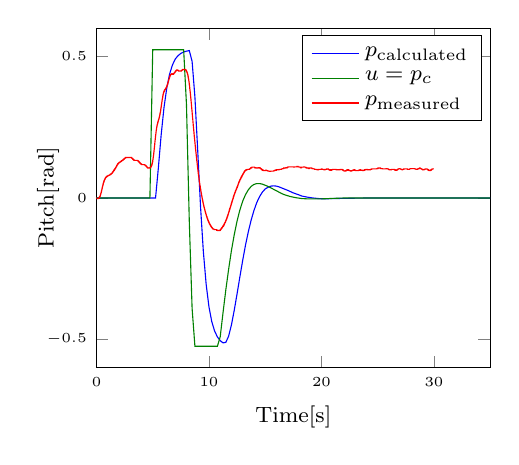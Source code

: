 % This file was created by matlab2tikz.
%
%The latest updates can be retrieved from
%  http://www.mathworks.com/matlabcentral/fileexchange/22022-matlab2tikz-matlab2tikz
%where you can also make suggestions and rate matlab2tikz.
%
\begin{tikzpicture}

\begin{axis}[%
width = 5cm,
at={(0.772in,0.516in)},
scale only axis,
xmin=0,
xmax=35,
xlabel={\footnotesize{Time[s]}},
ymin=-0.6,
ymax=0.6,
ylabel={\footnotesize{Pitch[rad]}},
axis background/.style={fill=white},
ticklabel style = {font=\tiny},
ylabel shift = -0.4cm,
legend style={legend cell align=left, align=left, draw=black, font = \footnotesize}
]
\addplot [color=blue]
  table[row sep=crcr]{%
0	0\\
5.25	0\\
5.5	0.106\\
5.75	0.223\\
6	0.319\\
6.25	0.389\\
6.5	0.438\\
6.75	0.47\\
7	0.491\\
7.25	0.503\\
7.5	0.511\\
7.75	0.516\\
8	0.519\\
8.25	0.521\\
8.5	0.483\\
8.75	0.357\\
9	0.167\\
9.25	-0.03\\
9.5	-0.189\\
9.75	-0.305\\
10	-0.385\\
10.25	-0.437\\
10.5	-0.47\\
10.75	-0.491\\
11	-0.504\\
11.25	-0.512\\
11.5	-0.51\\
11.75	-0.488\\
12	-0.448\\
12.25	-0.396\\
12.5	-0.338\\
12.75	-0.278\\
13	-0.22\\
13.25	-0.166\\
13.5	-0.119\\
13.75	-0.078\\
14	-0.044\\
14.25	-0.016\\
14.5	0.005\\
14.75	0.021\\
15	0.032\\
15.25	0.038\\
15.5	0.042\\
15.75	0.043\\
16	0.042\\
16.25	0.039\\
16.5	0.035\\
17	0.027\\
17.5	0.018\\
18	0.011\\
18.25	0.007\\
18.5	0.005\\
18.75	0.003\\
19.25	-0.0\\
19.75	-0.002\\
20.25	-0.003\\
21	-0.002\\
24	2.245e-05\\
26	0.0\\
34.75	0\\
35	0\\
};
\addlegendentry{$p_{\text{calculated}}$}

\addplot [color=black!50!green]
  table[row sep=crcr]{%
0	0\\
4.75	0\\
5	0.524\\
7.75	0.524\\
8	0.33\\
8.25	-0.082\\
8.5	-0.39\\
8.75	-0.524\\
10.75	-0.524\\
11	-0.49\\
11.25	-0.405\\
11.5	-0.324\\
11.75	-0.251\\
12	-0.185\\
12.25	-0.129\\
12.5	-0.081\\
12.75	-0.042\\
13	-0.011\\
13.25	0.012\\
13.5	0.029\\
13.75	0.041\\
14	0.048\\
14.25	0.051\\
14.5	0.051\\
14.75	0.049\\
15	0.045\\
15.25	0.041\\
16.5	0.015\\
16.75	0.011\\
17	0.008\\
17.25	0.005\\
17.5	0.003\\
17.75	0.001\\
18.25	-0.002\\
18.75	-0.003\\
19.25	-0.003\\
20	-0.003\\
22	-0.0\\
23.5	0.0\\
28.75	-1.131e-07\\
35	0\\
};
\addlegendentry{$u = p_c$}

\addplot [color=red]
  table[row sep=crcr]{%
0	0\\
0.016	0\\
0.018	-0.002\\
0.186	-0.002\\
0.188	0\\
0.23	0\\
0.232	0.002\\
0.258	0.002\\
0.26	0.003\\
0.284	0.003\\
0.286	0.005\\
0.3	0.005\\
0.302	0.006\\
0.322	0.006\\
0.324	0.008\\
0.334	0.008\\
0.336	0.009\\
0.348	0.009\\
0.35	0.011\\
0.362	0.011\\
0.364	0.012\\
0.374	0.012\\
0.376	0.014\\
0.38	0.014\\
0.382	0.015\\
0.392	0.015\\
0.394	0.017\\
0.406	0.017\\
0.408	0.018\\
0.418	0.018\\
0.42	0.02\\
0.422	0.02\\
0.424	0.021\\
0.434	0.021\\
0.436	0.023\\
0.446	0.023\\
0.448	0.025\\
0.45	0.025\\
0.452	0.026\\
0.462	0.026\\
0.464	0.028\\
0.47	0.028\\
0.472	0.029\\
0.48	0.029\\
0.482	0.031\\
0.486	0.031\\
0.488	0.032\\
0.498	0.032\\
0.5	0.034\\
0.508	0.034\\
0.51	0.035\\
0.514	0.035\\
0.516	0.037\\
0.524	0.037\\
0.526	0.038\\
0.53	0.038\\
0.532	0.04\\
0.54	0.04\\
0.542	0.041\\
0.55	0.041\\
0.552	0.043\\
0.558	0.043\\
0.56	0.044\\
0.57	0.044\\
0.572	0.046\\
0.578	0.046\\
0.58	0.048\\
0.588	0.048\\
0.59	0.049\\
0.6	0.049\\
0.602	0.051\\
0.61	0.051\\
0.612	0.052\\
0.618	0.052\\
0.62	0.054\\
0.63	0.054\\
0.632	0.055\\
0.644	0.055\\
0.646	0.057\\
0.654	0.057\\
0.656	0.058\\
0.668	0.058\\
0.67	0.06\\
0.682	0.06\\
0.684	0.061\\
0.698	0.061\\
0.7	0.063\\
0.712	0.063\\
0.714	0.064\\
0.726	0.064\\
0.728	0.066\\
0.746	0.066\\
0.748	0.067\\
0.766	0.067\\
0.768	0.069\\
0.788	0.069\\
0.79	0.071\\
0.81	0.071\\
0.812	0.072\\
0.842	0.072\\
0.844	0.074\\
0.874	0.074\\
0.876	0.075\\
0.916	0.075\\
0.918	0.077\\
0.966	0.077\\
0.968	0.078\\
1.044	0.078\\
1.046	0.08\\
1.122	0.08\\
1.124	0.081\\
1.194	0.081\\
1.196	0.083\\
1.254	0.083\\
1.256	0.084\\
1.304	0.084\\
1.306	0.086\\
1.344	0.086\\
1.346	0.087\\
1.382	0.087\\
1.384	0.089\\
1.412	0.089\\
1.414	0.091\\
1.442	0.091\\
1.444	0.092\\
1.472	0.092\\
1.474	0.094\\
1.502	0.094\\
1.504	0.095\\
1.528	0.095\\
1.53	0.097\\
1.556	0.097\\
1.558	0.098\\
1.58	0.098\\
1.582	0.1\\
1.604	0.1\\
1.606	0.101\\
1.624	0.101\\
1.626	0.103\\
1.648	0.103\\
1.65	0.104\\
1.672	0.104\\
1.674	0.106\\
1.7	0.106\\
1.702	0.107\\
1.72	0.107\\
1.722	0.109\\
1.742	0.109\\
1.744	0.11\\
1.762	0.11\\
1.764	0.112\\
1.784	0.112\\
1.786	0.114\\
1.804	0.114\\
1.806	0.115\\
1.826	0.115\\
1.828	0.117\\
1.854	0.117\\
1.856	0.118\\
1.88	0.118\\
1.882	0.12\\
1.904	0.12\\
1.906	0.121\\
1.94	0.121\\
1.942	0.123\\
1.978	0.123\\
1.98	0.124\\
2.018	0.124\\
2.02	0.126\\
2.06	0.126\\
2.062	0.127\\
2.122	0.127\\
2.124	0.129\\
2.184	0.129\\
2.186	0.13\\
2.238	0.13\\
2.24	0.132\\
2.284	0.132\\
2.286	0.133\\
2.346	0.133\\
2.348	0.135\\
2.394	0.135\\
2.396	0.137\\
2.44	0.137\\
2.442	0.138\\
2.476	0.138\\
2.478	0.14\\
2.528	0.14\\
2.53	0.141\\
2.58	0.141\\
2.582	0.143\\
3.122	0.143\\
3.124	0.141\\
3.166	0.141\\
3.168	0.14\\
3.208	0.14\\
3.21	0.138\\
3.244	0.138\\
3.246	0.137\\
3.28	0.137\\
3.282	0.135\\
3.332	0.135\\
3.334	0.133\\
3.654	0.133\\
3.656	0.132\\
3.7	0.132\\
3.702	0.13\\
3.734	0.13\\
3.736	0.129\\
3.776	0.129\\
3.778	0.127\\
3.806	0.127\\
3.808	0.126\\
3.846	0.126\\
3.848	0.124\\
3.878	0.124\\
3.88	0.123\\
3.908	0.123\\
3.91	0.121\\
3.95	0.121\\
3.952	0.12\\
4.008	0.12\\
4.01	0.118\\
4.258	0.118\\
4.26	0.117\\
4.33	0.117\\
4.332	0.115\\
4.384	0.115\\
4.386	0.114\\
4.416	0.114\\
4.418	0.112\\
4.454	0.112\\
4.456	0.11\\
4.482	0.11\\
4.484	0.109\\
4.518	0.109\\
4.52	0.107\\
4.56	0.107\\
4.562	0.106\\
4.754	0.106\\
4.756	0.107\\
4.798	0.107\\
4.8	0.109\\
4.836	0.109\\
4.838	0.11\\
4.862	0.11\\
4.864	0.112\\
4.88	0.112\\
4.882	0.114\\
4.896	0.114\\
4.898	0.115\\
4.91	0.115\\
4.912	0.117\\
4.922	0.117\\
4.924	0.118\\
4.934	0.118\\
4.936	0.12\\
4.944	0.12\\
4.946	0.121\\
4.954	0.121\\
4.956	0.123\\
4.964	0.123\\
4.966	0.124\\
4.972	0.124\\
4.974	0.126\\
4.978	0.126\\
4.98	0.127\\
4.986	0.127\\
4.988	0.129\\
4.994	0.129\\
4.996	0.13\\
5	0.13\\
5.002	0.132\\
5.006	0.132\\
5.008	0.133\\
5.014	0.133\\
5.016	0.135\\
5.018	0.135\\
5.02	0.137\\
5.026	0.137\\
5.028	0.138\\
5.03	0.138\\
5.032	0.14\\
5.036	0.14\\
5.038	0.141\\
5.042	0.141\\
5.044	0.143\\
5.048	0.143\\
5.05	0.144\\
5.052	0.144\\
5.054	0.146\\
5.058	0.146\\
5.06	0.147\\
5.062	0.147\\
5.064	0.149\\
5.068	0.149\\
5.07	0.15\\
5.072	0.15\\
5.074	0.152\\
5.076	0.152\\
5.078	0.153\\
5.082	0.153\\
5.084	0.155\\
5.086	0.155\\
5.088	0.156\\
5.09	0.156\\
5.092	0.158\\
5.094	0.158\\
5.096	0.16\\
5.098	0.16\\
5.1	0.161\\
5.104	0.161\\
5.106	0.163\\
5.108	0.163\\
5.11	0.164\\
5.112	0.164\\
5.114	0.166\\
5.116	0.166\\
5.118	0.167\\
5.12	0.167\\
5.122	0.169\\
5.124	0.169\\
5.126	0.17\\
5.128	0.17\\
5.13	0.172\\
5.132	0.172\\
5.134	0.173\\
5.136	0.173\\
5.138	0.175\\
5.14	0.175\\
5.142	0.176\\
5.144	0.176\\
5.146	0.178\\
5.148	0.178\\
5.15	0.179\\
5.152	0.179\\
5.154	0.181\\
5.156	0.181\\
5.158	0.183\\
5.16	0.183\\
5.162	0.184\\
5.164	0.184\\
5.166	0.186\\
5.168	0.186\\
5.172	0.189\\
5.174	0.189\\
5.176	0.19\\
5.178	0.19\\
5.18	0.192\\
5.182	0.192\\
5.184	0.193\\
5.186	0.193\\
5.188	0.195\\
5.19	0.195\\
5.192	0.196\\
5.194	0.196\\
5.196	0.198\\
5.198	0.198\\
5.2	0.199\\
5.202	0.199\\
5.204	0.201\\
5.206	0.201\\
5.208	0.202\\
5.21	0.202\\
5.212	0.204\\
5.214	0.204\\
5.216	0.206\\
5.218	0.206\\
5.22	0.207\\
5.222	0.207\\
5.224	0.209\\
5.226	0.209\\
5.228	0.21\\
5.23	0.21\\
5.232	0.212\\
5.234	0.212\\
5.236	0.213\\
5.24	0.213\\
5.242	0.215\\
5.244	0.215\\
5.246	0.216\\
5.248	0.216\\
5.25	0.218\\
5.252	0.218\\
5.254	0.219\\
5.256	0.219\\
5.258	0.221\\
5.26	0.221\\
5.262	0.222\\
5.264	0.222\\
5.266	0.224\\
5.27	0.224\\
5.272	0.225\\
5.274	0.225\\
5.276	0.227\\
5.278	0.227\\
5.28	0.229\\
5.282	0.229\\
5.284	0.23\\
5.288	0.23\\
5.29	0.232\\
5.294	0.232\\
5.296	0.233\\
5.298	0.233\\
5.3	0.235\\
5.302	0.235\\
5.304	0.236\\
5.308	0.236\\
5.31	0.238\\
5.312	0.238\\
5.314	0.239\\
5.318	0.239\\
5.32	0.241\\
5.324	0.241\\
5.326	0.242\\
5.33	0.242\\
5.332	0.244\\
5.336	0.244\\
5.338	0.245\\
5.342	0.245\\
5.344	0.247\\
5.35	0.247\\
5.352	0.249\\
5.354	0.249\\
5.356	0.25\\
5.362	0.25\\
5.364	0.252\\
5.368	0.252\\
5.37	0.253\\
5.376	0.253\\
5.378	0.255\\
5.382	0.255\\
5.384	0.256\\
5.392	0.256\\
5.394	0.258\\
5.4	0.258\\
5.402	0.259\\
5.408	0.259\\
5.41	0.261\\
5.418	0.261\\
5.42	0.262\\
5.428	0.262\\
5.43	0.264\\
5.436	0.264\\
5.438	0.265\\
5.448	0.265\\
5.45	0.267\\
5.458	0.267\\
5.46	0.268\\
5.47	0.268\\
5.472	0.27\\
5.48	0.27\\
5.482	0.272\\
5.492	0.272\\
5.494	0.273\\
5.504	0.273\\
5.506	0.275\\
5.518	0.275\\
5.52	0.276\\
5.528	0.276\\
5.53	0.278\\
5.538	0.278\\
5.54	0.279\\
5.548	0.279\\
5.55	0.281\\
5.56	0.281\\
5.562	0.282\\
5.57	0.282\\
5.572	0.284\\
5.58	0.284\\
5.582	0.285\\
5.588	0.285\\
5.59	0.287\\
5.598	0.287\\
5.6	0.288\\
5.608	0.288\\
5.61	0.29\\
5.616	0.29\\
5.618	0.291\\
5.624	0.291\\
5.626	0.293\\
5.632	0.293\\
5.634	0.295\\
5.64	0.295\\
5.642	0.296\\
5.646	0.296\\
5.648	0.298\\
5.654	0.298\\
5.656	0.299\\
5.66	0.299\\
5.662	0.301\\
5.668	0.301\\
5.67	0.302\\
5.674	0.302\\
5.676	0.304\\
5.682	0.304\\
5.684	0.305\\
5.688	0.305\\
5.69	0.307\\
5.696	0.307\\
5.698	0.308\\
5.7	0.308\\
5.702	0.31\\
5.708	0.31\\
5.71	0.311\\
5.714	0.311\\
5.716	0.313\\
5.72	0.313\\
5.722	0.314\\
5.726	0.314\\
5.728	0.316\\
5.73	0.316\\
5.732	0.318\\
5.738	0.318\\
5.74	0.319\\
5.742	0.319\\
5.744	0.321\\
5.748	0.321\\
5.75	0.322\\
5.754	0.322\\
5.756	0.324\\
5.758	0.324\\
5.76	0.325\\
5.764	0.325\\
5.766	0.327\\
5.77	0.327\\
5.772	0.328\\
5.776	0.328\\
5.778	0.33\\
5.782	0.33\\
5.784	0.331\\
5.786	0.331\\
5.788	0.333\\
5.792	0.333\\
5.794	0.334\\
5.798	0.334\\
5.8	0.336\\
5.804	0.336\\
5.806	0.337\\
5.81	0.337\\
5.812	0.339\\
5.814	0.339\\
5.816	0.341\\
5.82	0.341\\
5.822	0.342\\
5.828	0.342\\
5.83	0.344\\
5.832	0.344\\
5.834	0.345\\
5.838	0.345\\
5.84	0.347\\
5.844	0.347\\
5.846	0.348\\
5.85	0.348\\
5.852	0.35\\
5.858	0.35\\
5.86	0.351\\
5.862	0.351\\
5.864	0.353\\
5.87	0.353\\
5.872	0.354\\
5.874	0.354\\
5.876	0.356\\
5.882	0.356\\
5.884	0.357\\
5.888	0.357\\
5.89	0.359\\
5.896	0.359\\
5.898	0.36\\
5.902	0.36\\
5.904	0.362\\
5.912	0.362\\
5.914	0.364\\
5.918	0.364\\
5.92	0.365\\
5.926	0.365\\
5.928	0.367\\
5.936	0.367\\
5.938	0.368\\
5.944	0.368\\
5.946	0.37\\
5.954	0.37\\
5.956	0.371\\
5.966	0.371\\
5.968	0.373\\
5.978	0.373\\
5.98	0.374\\
5.992	0.374\\
5.994	0.376\\
6.008	0.376\\
6.01	0.377\\
6.022	0.377\\
6.024	0.379\\
6.038	0.379\\
6.04	0.38\\
6.058	0.38\\
6.06	0.382\\
6.084	0.382\\
6.086	0.383\\
6.11	0.383\\
6.112	0.385\\
6.14	0.385\\
6.142	0.387\\
6.168	0.387\\
6.17	0.388\\
6.186	0.388\\
6.188	0.39\\
6.21	0.39\\
6.212	0.391\\
6.226	0.391\\
6.228	0.393\\
6.242	0.393\\
6.244	0.394\\
6.258	0.394\\
6.26	0.396\\
6.272	0.396\\
6.274	0.397\\
6.286	0.397\\
6.288	0.399\\
6.3	0.399\\
6.302	0.4\\
6.312	0.4\\
6.314	0.402\\
6.322	0.402\\
6.324	0.403\\
6.334	0.403\\
6.336	0.405\\
6.346	0.405\\
6.348	0.407\\
6.358	0.407\\
6.36	0.408\\
6.366	0.408\\
6.368	0.41\\
6.378	0.41\\
6.38	0.411\\
6.39	0.411\\
6.392	0.413\\
6.4	0.413\\
6.402	0.414\\
6.408	0.414\\
6.41	0.416\\
6.42	0.416\\
6.422	0.417\\
6.432	0.417\\
6.434	0.419\\
6.442	0.419\\
6.444	0.42\\
6.452	0.42\\
6.454	0.422\\
6.464	0.422\\
6.466	0.423\\
6.476	0.423\\
6.478	0.425\\
6.49	0.425\\
6.492	0.426\\
6.5	0.426\\
6.502	0.428\\
6.512	0.428\\
6.514	0.43\\
6.526	0.43\\
6.528	0.431\\
6.544	0.431\\
6.546	0.433\\
6.56	0.433\\
6.562	0.434\\
6.586	0.434\\
6.588	0.436\\
6.616	0.436\\
6.618	0.437\\
6.692	0.437\\
6.694	0.439\\
6.696	0.439\\
6.698	0.437\\
6.704	0.437\\
6.706	0.439\\
6.71	0.439\\
6.712	0.437\\
6.828	0.437\\
6.83	0.439\\
6.872	0.439\\
6.874	0.44\\
6.908	0.44\\
6.91	0.442\\
6.938	0.442\\
6.94	0.443\\
6.966	0.443\\
6.968	0.445\\
6.984	0.445\\
6.986	0.446\\
7.012	0.446\\
7.014	0.448\\
7.04	0.448\\
7.042	0.449\\
7.082	0.449\\
7.084	0.451\\
7.126	0.451\\
7.128	0.453\\
7.208	0.453\\
7.21	0.451\\
7.214	0.451\\
7.216	0.453\\
7.218	0.453\\
7.22	0.451\\
7.28	0.451\\
7.282	0.449\\
7.54	0.449\\
7.542	0.451\\
7.608	0.451\\
7.61	0.453\\
7.668	0.453\\
7.67	0.454\\
7.91	0.454\\
7.912	0.453\\
7.956	0.453\\
7.958	0.451\\
7.98	0.451\\
7.982	0.449\\
8.004	0.449\\
8.006	0.448\\
8.02	0.448\\
8.022	0.446\\
8.036	0.446\\
8.038	0.445\\
8.05	0.445\\
8.052	0.443\\
8.064	0.443\\
8.066	0.442\\
8.076	0.442\\
8.078	0.44\\
8.09	0.44\\
8.092	0.439\\
8.096	0.439\\
8.098	0.437\\
8.108	0.437\\
8.11	0.436\\
8.118	0.436\\
8.12	0.434\\
8.124	0.434\\
8.126	0.433\\
8.134	0.433\\
8.136	0.431\\
8.142	0.431\\
8.144	0.43\\
8.15	0.43\\
8.152	0.428\\
8.156	0.428\\
8.158	0.426\\
8.164	0.426\\
8.166	0.425\\
8.172	0.425\\
8.174	0.423\\
8.178	0.423\\
8.18	0.422\\
8.184	0.422\\
8.186	0.42\\
8.19	0.42\\
8.192	0.419\\
8.196	0.419\\
8.198	0.417\\
8.204	0.417\\
8.206	0.416\\
8.208	0.416\\
8.21	0.414\\
8.214	0.414\\
8.216	0.413\\
8.22	0.413\\
8.222	0.411\\
8.224	0.411\\
8.226	0.41\\
8.23	0.41\\
8.232	0.408\\
8.236	0.408\\
8.238	0.407\\
8.24	0.407\\
8.242	0.405\\
8.246	0.405\\
8.248	0.403\\
8.25	0.403\\
8.252	0.402\\
8.256	0.402\\
8.258	0.4\\
8.26	0.4\\
8.262	0.399\\
8.266	0.399\\
8.268	0.397\\
8.27	0.397\\
8.272	0.396\\
8.274	0.396\\
8.276	0.394\\
8.28	0.394\\
8.282	0.393\\
8.284	0.393\\
8.286	0.391\\
8.288	0.391\\
8.29	0.39\\
8.292	0.39\\
8.294	0.388\\
8.298	0.388\\
8.3	0.387\\
8.302	0.387\\
8.304	0.385\\
8.306	0.385\\
8.308	0.383\\
8.31	0.383\\
8.312	0.382\\
8.314	0.382\\
8.316	0.38\\
8.318	0.38\\
8.32	0.379\\
8.322	0.379\\
8.324	0.377\\
8.326	0.377\\
8.328	0.376\\
8.33	0.376\\
8.332	0.374\\
8.334	0.374\\
8.336	0.373\\
8.338	0.373\\
8.34	0.371\\
8.342	0.371\\
8.344	0.37\\
8.346	0.37\\
8.348	0.368\\
8.35	0.368\\
8.352	0.367\\
8.354	0.367\\
8.356	0.365\\
8.358	0.365\\
8.362	0.362\\
8.364	0.362\\
8.366	0.36\\
8.37	0.36\\
8.374	0.357\\
8.376	0.357\\
8.378	0.356\\
8.38	0.356\\
8.382	0.354\\
8.384	0.354\\
8.386	0.353\\
8.388	0.353\\
8.392	0.35\\
8.394	0.35\\
8.396	0.348\\
8.4	0.348\\
8.404	0.345\\
8.406	0.345\\
8.408	0.344\\
8.41	0.344\\
8.412	0.342\\
8.414	0.342\\
8.418	0.339\\
8.42	0.339\\
8.422	0.337\\
8.424	0.337\\
8.426	0.336\\
8.428	0.336\\
8.432	0.333\\
8.434	0.333\\
8.436	0.331\\
8.438	0.331\\
8.44	0.33\\
8.442	0.33\\
8.444	0.328\\
8.446	0.328\\
8.45	0.325\\
8.452	0.325\\
8.454	0.324\\
8.456	0.324\\
8.458	0.322\\
8.46	0.322\\
8.464	0.319\\
8.466	0.319\\
8.468	0.318\\
8.47	0.318\\
8.472	0.316\\
8.474	0.316\\
8.478	0.313\\
8.48	0.313\\
8.482	0.311\\
8.484	0.311\\
8.486	0.31\\
8.488	0.31\\
8.492	0.307\\
8.494	0.307\\
8.496	0.305\\
8.498	0.305\\
8.5	0.304\\
8.502	0.304\\
8.506	0.301\\
8.508	0.301\\
8.51	0.299\\
8.512	0.299\\
8.516	0.296\\
8.518	0.296\\
8.522	0.293\\
8.524	0.293\\
8.526	0.291\\
8.528	0.291\\
8.53	0.29\\
8.532	0.29\\
8.536	0.287\\
8.538	0.287\\
8.54	0.285\\
8.542	0.285\\
8.544	0.284\\
8.546	0.284\\
8.55	0.281\\
8.552	0.281\\
8.554	0.279\\
8.556	0.279\\
8.558	0.278\\
8.56	0.278\\
8.564	0.275\\
8.566	0.275\\
8.568	0.273\\
8.57	0.273\\
8.572	0.272\\
8.574	0.272\\
8.578	0.268\\
8.58	0.268\\
8.582	0.267\\
8.584	0.267\\
8.586	0.265\\
8.588	0.265\\
8.592	0.262\\
8.594	0.262\\
8.596	0.261\\
8.598	0.261\\
8.602	0.258\\
8.604	0.258\\
8.606	0.256\\
8.608	0.256\\
8.61	0.255\\
8.612	0.255\\
8.616	0.252\\
8.618	0.252\\
8.62	0.25\\
8.622	0.25\\
8.624	0.249\\
8.626	0.249\\
8.628	0.247\\
8.63	0.247\\
8.634	0.244\\
8.636	0.244\\
8.638	0.242\\
8.64	0.242\\
8.642	0.241\\
8.644	0.241\\
8.648	0.238\\
8.65	0.238\\
8.652	0.236\\
8.654	0.236\\
8.656	0.235\\
8.658	0.235\\
8.66	0.233\\
8.662	0.233\\
8.664	0.232\\
8.666	0.232\\
8.67	0.229\\
8.672	0.229\\
8.674	0.227\\
8.676	0.227\\
8.678	0.225\\
8.68	0.225\\
8.682	0.224\\
8.684	0.224\\
8.688	0.221\\
8.69	0.221\\
8.692	0.219\\
8.694	0.219\\
8.696	0.218\\
8.698	0.218\\
8.7	0.216\\
8.702	0.216\\
8.704	0.215\\
8.706	0.215\\
8.708	0.213\\
8.71	0.213\\
8.712	0.212\\
8.714	0.212\\
8.718	0.209\\
8.72	0.209\\
8.722	0.207\\
8.724	0.207\\
8.726	0.206\\
8.728	0.206\\
8.73	0.204\\
8.732	0.204\\
8.734	0.202\\
8.736	0.202\\
8.738	0.201\\
8.74	0.201\\
8.742	0.199\\
8.744	0.199\\
8.746	0.198\\
8.748	0.198\\
8.75	0.196\\
8.752	0.196\\
8.754	0.195\\
8.756	0.195\\
8.758	0.193\\
8.76	0.193\\
8.762	0.192\\
8.764	0.192\\
8.766	0.19\\
8.768	0.19\\
8.77	0.189\\
8.772	0.189\\
8.776	0.186\\
8.78	0.186\\
8.782	0.184\\
8.784	0.184\\
8.786	0.183\\
8.788	0.183\\
8.792	0.179\\
8.796	0.179\\
8.798	0.178\\
8.8	0.178\\
8.804	0.175\\
8.806	0.175\\
8.808	0.173\\
8.81	0.173\\
8.812	0.172\\
8.816	0.172\\
8.82	0.169\\
8.822	0.169\\
8.824	0.167\\
8.828	0.167\\
8.83	0.166\\
8.832	0.166\\
8.836	0.163\\
8.84	0.163\\
8.842	0.161\\
8.844	0.161\\
8.846	0.16\\
8.848	0.16\\
8.85	0.158\\
8.852	0.158\\
8.854	0.156\\
8.856	0.156\\
8.858	0.155\\
8.86	0.155\\
8.862	0.153\\
8.864	0.153\\
8.866	0.152\\
8.868	0.152\\
8.87	0.15\\
8.872	0.15\\
8.874	0.149\\
8.876	0.149\\
8.878	0.147\\
8.88	0.147\\
8.882	0.146\\
8.886	0.146\\
8.888	0.144\\
8.89	0.144\\
8.892	0.143\\
8.894	0.143\\
8.896	0.141\\
8.898	0.141\\
8.9	0.14\\
8.902	0.14\\
8.904	0.138\\
8.906	0.138\\
8.908	0.137\\
8.91	0.137\\
8.912	0.135\\
8.914	0.135\\
8.916	0.133\\
8.918	0.133\\
8.92	0.132\\
8.922	0.132\\
8.924	0.13\\
8.926	0.13\\
8.928	0.129\\
8.932	0.129\\
8.934	0.127\\
8.936	0.127\\
8.938	0.126\\
8.94	0.126\\
8.942	0.124\\
8.944	0.124\\
8.946	0.123\\
8.948	0.123\\
8.95	0.121\\
8.952	0.121\\
8.954	0.12\\
8.958	0.12\\
8.96	0.118\\
8.962	0.118\\
8.964	0.117\\
8.966	0.117\\
8.968	0.115\\
8.97	0.115\\
8.972	0.114\\
8.974	0.114\\
8.976	0.112\\
8.98	0.112\\
8.982	0.11\\
8.984	0.11\\
8.986	0.109\\
8.988	0.109\\
8.99	0.107\\
8.992	0.107\\
8.994	0.106\\
8.998	0.106\\
9	0.104\\
9.002	0.104\\
9.004	0.103\\
9.006	0.103\\
9.008	0.101\\
9.01	0.101\\
9.012	0.1\\
9.016	0.1\\
9.018	0.098\\
9.02	0.098\\
9.022	0.097\\
9.024	0.097\\
9.026	0.095\\
9.03	0.095\\
9.032	0.094\\
9.034	0.094\\
9.036	0.092\\
9.038	0.092\\
9.04	0.091\\
9.044	0.091\\
9.046	0.089\\
9.048	0.089\\
9.05	0.087\\
9.054	0.087\\
9.056	0.086\\
9.058	0.086\\
9.06	0.084\\
9.064	0.084\\
9.066	0.083\\
9.068	0.083\\
9.07	0.081\\
9.074	0.081\\
9.076	0.08\\
9.078	0.08\\
9.08	0.078\\
9.084	0.078\\
9.086	0.077\\
9.088	0.077\\
9.09	0.075\\
9.094	0.075\\
9.096	0.074\\
9.098	0.074\\
9.1	0.072\\
9.104	0.072\\
9.106	0.071\\
9.11	0.071\\
9.112	0.069\\
9.114	0.069\\
9.116	0.067\\
9.12	0.067\\
9.122	0.066\\
9.126	0.066\\
9.128	0.064\\
9.13	0.064\\
9.132	0.063\\
9.136	0.063\\
9.138	0.061\\
9.142	0.061\\
9.144	0.06\\
9.148	0.06\\
9.15	0.058\\
9.152	0.058\\
9.154	0.057\\
9.158	0.057\\
9.16	0.055\\
9.164	0.055\\
9.166	0.054\\
9.17	0.054\\
9.172	0.052\\
9.176	0.052\\
9.178	0.051\\
9.182	0.051\\
9.184	0.049\\
9.186	0.049\\
9.188	0.048\\
9.194	0.048\\
9.196	0.046\\
9.198	0.046\\
9.2	0.044\\
9.204	0.044\\
9.206	0.043\\
9.21	0.043\\
9.212	0.041\\
9.218	0.041\\
9.22	0.04\\
9.224	0.04\\
9.226	0.038\\
9.23	0.038\\
9.232	0.037\\
9.236	0.037\\
9.238	0.035\\
9.242	0.035\\
9.244	0.034\\
9.248	0.034\\
9.25	0.032\\
9.254	0.032\\
9.256	0.031\\
9.26	0.031\\
9.262	0.029\\
9.268	0.029\\
9.27	0.028\\
9.274	0.028\\
9.276	0.026\\
9.28	0.026\\
9.282	0.025\\
9.286	0.025\\
9.288	0.023\\
9.294	0.023\\
9.296	0.021\\
9.3	0.021\\
9.302	0.02\\
9.306	0.02\\
9.308	0.018\\
9.314	0.018\\
9.316	0.017\\
9.32	0.017\\
9.322	0.015\\
9.326	0.015\\
9.328	0.014\\
9.334	0.014\\
9.336	0.012\\
9.34	0.012\\
9.342	0.011\\
9.348	0.011\\
9.35	0.009\\
9.354	0.009\\
9.356	0.008\\
9.362	0.008\\
9.364	0.006\\
9.368	0.006\\
9.37	0.005\\
9.376	0.005\\
9.378	0.003\\
9.384	0.003\\
9.386	0.002\\
9.39	0.002\\
9.392	0\\
9.398	0\\
9.4	-0.002\\
9.404	-0.002\\
9.406	-0.003\\
9.412	-0.003\\
9.414	-0.005\\
9.42	-0.005\\
9.422	-0.006\\
9.428	-0.006\\
9.43	-0.008\\
9.436	-0.008\\
9.438	-0.009\\
9.444	-0.009\\
9.446	-0.011\\
9.45	-0.011\\
9.452	-0.012\\
9.46	-0.012\\
9.462	-0.014\\
9.468	-0.014\\
9.47	-0.015\\
9.476	-0.015\\
9.478	-0.017\\
9.484	-0.017\\
9.486	-0.018\\
9.492	-0.018\\
9.494	-0.02\\
9.502	-0.02\\
9.504	-0.021\\
9.508	-0.021\\
9.51	-0.023\\
9.518	-0.023\\
9.52	-0.025\\
9.526	-0.025\\
9.528	-0.026\\
9.536	-0.026\\
9.538	-0.028\\
9.546	-0.028\\
9.548	-0.029\\
9.554	-0.029\\
9.556	-0.031\\
9.562	-0.031\\
9.564	-0.032\\
9.574	-0.032\\
9.576	-0.034\\
9.582	-0.034\\
9.584	-0.035\\
9.592	-0.035\\
9.594	-0.037\\
9.602	-0.037\\
9.604	-0.038\\
9.612	-0.038\\
9.614	-0.04\\
9.622	-0.04\\
9.624	-0.041\\
9.632	-0.041\\
9.634	-0.043\\
9.642	-0.043\\
9.644	-0.044\\
9.652	-0.044\\
9.654	-0.046\\
9.662	-0.046\\
9.664	-0.048\\
9.672	-0.048\\
9.674	-0.049\\
9.684	-0.049\\
9.686	-0.051\\
9.694	-0.051\\
9.696	-0.052\\
9.706	-0.052\\
9.708	-0.054\\
9.716	-0.054\\
9.718	-0.055\\
9.728	-0.055\\
9.73	-0.057\\
9.74	-0.057\\
9.742	-0.058\\
9.752	-0.058\\
9.754	-0.06\\
9.76	-0.06\\
9.762	-0.061\\
9.772	-0.061\\
9.774	-0.063\\
9.786	-0.063\\
9.788	-0.064\\
9.798	-0.064\\
9.8	-0.066\\
9.812	-0.066\\
9.814	-0.067\\
9.824	-0.067\\
9.826	-0.069\\
9.838	-0.069\\
9.84	-0.071\\
9.848	-0.071\\
9.85	-0.072\\
9.86	-0.072\\
9.862	-0.074\\
9.874	-0.074\\
9.876	-0.075\\
9.89	-0.075\\
9.892	-0.077\\
9.902	-0.077\\
9.904	-0.078\\
9.918	-0.078\\
9.92	-0.08\\
9.934	-0.08\\
9.936	-0.081\\
9.95	-0.081\\
9.952	-0.083\\
9.964	-0.083\\
9.966	-0.084\\
9.982	-0.084\\
9.984	-0.086\\
10.002	-0.086\\
10.004	-0.087\\
10.02	-0.087\\
10.022	-0.089\\
10.036	-0.089\\
10.038	-0.091\\
10.06	-0.091\\
10.062	-0.092\\
10.08	-0.092\\
10.082	-0.094\\
10.104	-0.094\\
10.106	-0.095\\
10.126	-0.095\\
10.128	-0.097\\
10.15	-0.097\\
10.152	-0.098\\
10.17	-0.098\\
10.172	-0.1\\
10.198	-0.1\\
10.2	-0.101\\
10.22	-0.101\\
10.222	-0.103\\
10.244	-0.103\\
10.246	-0.104\\
10.272	-0.104\\
10.274	-0.106\\
10.302	-0.106\\
10.304	-0.107\\
10.332	-0.107\\
10.334	-0.109\\
10.384	-0.109\\
10.386	-0.11\\
10.45	-0.11\\
10.452	-0.112\\
10.682	-0.112\\
10.684	-0.114\\
10.768	-0.114\\
10.77	-0.115\\
10.968	-0.115\\
10.97	-0.114\\
11.01	-0.114\\
11.012	-0.112\\
11.048	-0.112\\
11.05	-0.11\\
11.078	-0.11\\
11.08	-0.109\\
11.106	-0.109\\
11.108	-0.107\\
11.132	-0.107\\
11.134	-0.106\\
11.16	-0.106\\
11.162	-0.104\\
11.188	-0.104\\
11.19	-0.103\\
11.216	-0.103\\
11.218	-0.101\\
11.24	-0.101\\
11.242	-0.1\\
11.268	-0.1\\
11.27	-0.098\\
11.294	-0.098\\
11.296	-0.097\\
11.316	-0.097\\
11.318	-0.095\\
11.336	-0.095\\
11.338	-0.094\\
11.356	-0.094\\
11.358	-0.092\\
11.376	-0.092\\
11.378	-0.091\\
11.396	-0.091\\
11.398	-0.089\\
11.414	-0.089\\
11.416	-0.087\\
11.432	-0.087\\
11.434	-0.086\\
11.45	-0.086\\
11.452	-0.084\\
11.468	-0.084\\
11.47	-0.083\\
11.484	-0.083\\
11.486	-0.081\\
11.5	-0.081\\
11.502	-0.08\\
11.516	-0.08\\
11.518	-0.078\\
11.532	-0.078\\
11.534	-0.077\\
11.546	-0.077\\
11.548	-0.075\\
11.56	-0.075\\
11.562	-0.074\\
11.576	-0.074\\
11.578	-0.072\\
11.59	-0.072\\
11.592	-0.071\\
11.602	-0.071\\
11.604	-0.069\\
11.616	-0.069\\
11.618	-0.067\\
11.63	-0.067\\
11.632	-0.066\\
11.644	-0.066\\
11.646	-0.064\\
11.658	-0.064\\
11.66	-0.063\\
11.67	-0.063\\
11.672	-0.061\\
11.684	-0.061\\
11.686	-0.06\\
11.694	-0.06\\
11.696	-0.058\\
11.704	-0.058\\
11.706	-0.057\\
11.718	-0.057\\
11.72	-0.055\\
11.73	-0.055\\
11.732	-0.054\\
11.742	-0.054\\
11.744	-0.052\\
11.754	-0.052\\
11.756	-0.051\\
11.766	-0.051\\
11.768	-0.049\\
11.776	-0.049\\
11.778	-0.048\\
11.788	-0.048\\
11.79	-0.046\\
11.8	-0.046\\
11.802	-0.044\\
11.814	-0.044\\
11.816	-0.043\\
11.826	-0.043\\
11.828	-0.041\\
11.838	-0.041\\
11.84	-0.04\\
11.848	-0.04\\
11.85	-0.038\\
11.86	-0.038\\
11.862	-0.037\\
11.872	-0.037\\
11.874	-0.035\\
11.886	-0.035\\
11.888	-0.034\\
11.898	-0.034\\
11.9	-0.032\\
11.912	-0.032\\
11.914	-0.031\\
11.922	-0.031\\
11.924	-0.029\\
11.934	-0.029\\
11.936	-0.028\\
11.944	-0.028\\
11.946	-0.026\\
11.956	-0.026\\
11.958	-0.025\\
11.97	-0.025\\
11.972	-0.023\\
11.98	-0.023\\
11.982	-0.021\\
11.99	-0.021\\
11.992	-0.02\\
12.002	-0.02\\
12.004	-0.018\\
12.014	-0.018\\
12.016	-0.017\\
12.026	-0.017\\
12.028	-0.015\\
12.036	-0.015\\
12.038	-0.014\\
12.048	-0.014\\
12.05	-0.012\\
12.06	-0.012\\
12.062	-0.011\\
12.072	-0.011\\
12.074	-0.009\\
12.084	-0.009\\
12.086	-0.008\\
12.096	-0.008\\
12.098	-0.006\\
12.108	-0.006\\
12.11	-0.005\\
12.12	-0.005\\
12.122	-0.003\\
12.13	-0.003\\
12.132	-0.002\\
12.144	-0.002\\
12.146	0\\
12.156	0\\
12.158	0.002\\
12.168	0.002\\
12.17	0.003\\
12.18	0.003\\
12.182	0.005\\
12.192	0.005\\
12.194	0.006\\
12.204	0.006\\
12.206	0.008\\
12.218	0.008\\
12.22	0.009\\
12.23	0.009\\
12.232	0.011\\
12.244	0.011\\
12.246	0.012\\
12.258	0.012\\
12.26	0.014\\
12.272	0.014\\
12.274	0.015\\
12.286	0.015\\
12.288	0.017\\
12.3	0.017\\
12.302	0.018\\
12.314	0.018\\
12.316	0.02\\
12.328	0.02\\
12.33	0.021\\
12.342	0.021\\
12.344	0.023\\
12.358	0.023\\
12.36	0.025\\
12.374	0.025\\
12.376	0.026\\
12.39	0.026\\
12.392	0.028\\
12.404	0.028\\
12.406	0.029\\
12.42	0.029\\
12.422	0.031\\
12.436	0.031\\
12.438	0.032\\
12.452	0.032\\
12.454	0.034\\
12.466	0.034\\
12.468	0.035\\
12.482	0.035\\
12.484	0.037\\
12.498	0.037\\
12.5	0.038\\
12.512	0.038\\
12.514	0.04\\
12.526	0.04\\
12.528	0.041\\
12.542	0.041\\
12.544	0.043\\
12.558	0.043\\
12.56	0.044\\
12.572	0.044\\
12.574	0.046\\
12.586	0.046\\
12.588	0.048\\
12.6	0.048\\
12.602	0.049\\
12.614	0.049\\
12.616	0.051\\
12.628	0.051\\
12.63	0.052\\
12.642	0.052\\
12.644	0.054\\
12.656	0.054\\
12.658	0.055\\
12.67	0.055\\
12.672	0.057\\
12.686	0.057\\
12.688	0.058\\
12.702	0.058\\
12.704	0.06\\
12.72	0.06\\
12.722	0.061\\
12.736	0.061\\
12.738	0.063\\
12.754	0.063\\
12.756	0.064\\
12.77	0.064\\
12.772	0.066\\
12.79	0.066\\
12.792	0.067\\
12.81	0.067\\
12.812	0.069\\
12.828	0.069\\
12.83	0.071\\
12.846	0.071\\
12.848	0.072\\
12.87	0.072\\
12.872	0.074\\
12.89	0.074\\
12.892	0.075\\
12.912	0.075\\
12.914	0.077\\
12.93	0.077\\
12.932	0.078\\
12.956	0.078\\
12.958	0.08\\
12.976	0.08\\
12.978	0.081\\
12.998	0.081\\
13	0.083\\
13.016	0.083\\
13.018	0.084\\
13.04	0.084\\
13.042	0.086\\
13.06	0.086\\
13.062	0.087\\
13.082	0.087\\
13.084	0.089\\
13.1	0.089\\
13.102	0.091\\
13.124	0.091\\
13.126	0.092\\
13.15	0.092\\
13.152	0.094\\
13.176	0.094\\
13.178	0.095\\
13.204	0.095\\
13.206	0.097\\
13.248	0.097\\
13.25	0.098\\
13.294	0.098\\
13.296	0.1\\
13.382	0.1\\
13.384	0.101\\
13.596	0.101\\
13.598	0.103\\
13.654	0.103\\
13.656	0.104\\
13.706	0.104\\
13.708	0.106\\
13.752	0.106\\
13.754	0.107\\
13.81	0.107\\
13.812	0.109\\
14.052	0.109\\
14.054	0.107\\
14.162	0.107\\
14.164	0.106\\
14.372	0.106\\
14.374	0.107\\
14.498	0.107\\
14.5	0.106\\
14.57	0.106\\
14.572	0.104\\
14.624	0.104\\
14.626	0.103\\
14.67	0.103\\
14.672	0.101\\
14.712	0.101\\
14.714	0.1\\
14.758	0.1\\
14.76	0.098\\
14.83	0.098\\
14.832	0.097\\
15.01	0.097\\
15.012	0.098\\
15.128	0.098\\
15.13	0.097\\
15.232	0.097\\
15.234	0.095\\
15.378	0.095\\
15.38	0.094\\
15.486	0.094\\
15.488	0.095\\
15.774	0.095\\
15.776	0.097\\
15.862	0.097\\
15.864	0.098\\
15.978	0.098\\
15.98	0.1\\
16.24	0.1\\
16.242	0.101\\
16.44	0.101\\
16.442	0.103\\
16.54	0.103\\
16.542	0.104\\
16.646	0.104\\
16.648	0.106\\
16.844	0.106\\
16.846	0.107\\
16.974	0.107\\
16.976	0.109\\
17.048	0.109\\
17.05	0.11\\
17.516	0.11\\
17.518	0.109\\
17.584	0.109\\
17.586	0.11\\
17.818	0.11\\
17.82	0.112\\
17.922	0.112\\
17.924	0.11\\
18.022	0.11\\
18.024	0.109\\
18.124	0.109\\
18.126	0.107\\
18.234	0.107\\
18.236	0.109\\
18.414	0.109\\
18.416	0.11\\
18.49	0.11\\
18.492	0.109\\
18.606	0.109\\
18.608	0.107\\
18.678	0.107\\
18.68	0.106\\
18.85	0.106\\
18.852	0.104\\
18.914	0.104\\
18.916	0.106\\
19.154	0.106\\
19.156	0.104\\
19.256	0.104\\
19.258	0.103\\
19.386	0.103\\
19.388	0.101\\
19.604	0.101\\
19.606	0.1\\
19.756	0.1\\
19.758	0.101\\
20.002	0.101\\
20.004	0.103\\
20.052	0.103\\
20.054	0.101\\
20.214	0.101\\
20.216	0.1\\
20.334	0.1\\
20.336	0.101\\
20.45	0.101\\
20.452	0.103\\
20.602	0.103\\
20.604	0.101\\
20.662	0.101\\
20.664	0.1\\
20.746	0.1\\
20.748	0.098\\
20.87	0.098\\
20.872	0.1\\
20.99	0.1\\
20.992	0.101\\
21.296	0.101\\
21.298	0.1\\
21.65	0.1\\
21.652	0.101\\
21.826	0.101\\
21.828	0.1\\
21.896	0.1\\
21.898	0.098\\
21.952	0.098\\
21.954	0.097\\
22.014	0.097\\
22.016	0.095\\
22.158	0.095\\
22.16	0.097\\
22.222	0.097\\
22.224	0.098\\
22.294	0.098\\
22.296	0.1\\
22.402	0.1\\
22.404	0.098\\
22.464	0.098\\
22.466	0.097\\
22.564	0.097\\
22.566	0.095\\
22.684	0.095\\
22.686	0.097\\
22.772	0.097\\
22.774	0.098\\
22.886	0.098\\
22.888	0.1\\
22.95	0.1\\
22.952	0.098\\
23.026	0.098\\
23.028	0.097\\
23.288	0.097\\
23.29	0.098\\
23.42	0.098\\
23.422	0.1\\
23.474	0.1\\
23.476	0.098\\
23.662	0.098\\
23.664	0.097\\
23.736	0.097\\
23.738	0.098\\
23.84	0.098\\
23.842	0.1\\
23.954	0.1\\
23.956	0.101\\
24.078	0.101\\
24.08	0.1\\
24.35	0.1\\
24.352	0.101\\
24.446	0.101\\
24.448	0.103\\
24.924	0.103\\
24.926	0.104\\
25.026	0.104\\
25.028	0.106\\
25.248	0.106\\
25.25	0.104\\
25.408	0.104\\
25.41	0.103\\
25.748	0.103\\
25.75	0.104\\
25.844	0.104\\
25.846	0.103\\
25.942	0.103\\
25.944	0.101\\
26.024	0.101\\
26.026	0.1\\
26.212	0.1\\
26.214	0.101\\
26.474	0.101\\
26.476	0.1\\
26.556	0.1\\
26.558	0.098\\
26.698	0.098\\
26.7	0.1\\
26.762	0.1\\
26.764	0.101\\
26.808	0.101\\
26.81	0.103\\
26.906	0.103\\
26.908	0.104\\
26.968	0.104\\
26.97	0.103\\
27.056	0.103\\
27.058	0.101\\
27.16	0.101\\
27.162	0.1\\
27.222	0.1\\
27.224	0.101\\
27.314	0.101\\
27.316	0.103\\
27.638	0.103\\
27.64	0.101\\
27.808	0.101\\
27.81	0.103\\
27.922	0.103\\
27.924	0.104\\
28.28	0.104\\
28.282	0.103\\
28.39	0.103\\
28.392	0.101\\
28.548	0.101\\
28.55	0.103\\
28.626	0.103\\
28.628	0.104\\
28.71	0.104\\
28.712	0.106\\
28.778	0.106\\
28.78	0.104\\
28.858	0.104\\
28.86	0.103\\
28.92	0.103\\
28.922	0.101\\
28.992	0.101\\
28.994	0.1\\
29.126	0.1\\
29.128	0.101\\
29.214	0.101\\
29.216	0.103\\
29.398	0.103\\
29.4	0.101\\
29.45	0.101\\
29.452	0.1\\
29.502	0.1\\
29.504	0.098\\
29.562	0.098\\
29.564	0.097\\
29.688	0.097\\
29.69	0.098\\
29.74	0.098\\
29.742	0.1\\
29.784	0.1\\
29.786	0.101\\
29.834	0.101\\
29.836	0.103\\
30.004	0.103\\
};
\addlegendentry{$p_{\text{measured}}$}

\end{axis}
\end{tikzpicture}%
